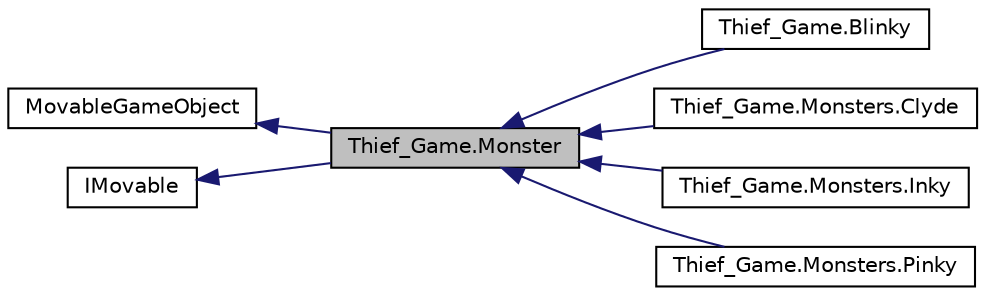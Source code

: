 digraph "Thief_Game.Monster"
{
 // LATEX_PDF_SIZE
  edge [fontname="Helvetica",fontsize="10",labelfontname="Helvetica",labelfontsize="10"];
  node [fontname="Helvetica",fontsize="10",shape=record];
  rankdir="LR";
  Node1 [label="Thief_Game.Monster",height=0.2,width=0.4,color="black", fillcolor="grey75", style="filled", fontcolor="black",tooltip="Класс инициализации противника"];
  Node2 -> Node1 [dir="back",color="midnightblue",fontsize="10",style="solid",fontname="Helvetica"];
  Node2 [label="MovableGameObject",height=0.2,width=0.4,color="black", fillcolor="white", style="filled",URL="$class_thief___game_1_1_movable_game_object.html",tooltip="Base class for movable objects such as Monsters, Pacman"];
  Node3 -> Node1 [dir="back",color="midnightblue",fontsize="10",style="solid",fontname="Helvetica"];
  Node3 [label="IMovable",height=0.2,width=0.4,color="black", fillcolor="white", style="filled",URL="$interface_thief___game_1_1_i_movable.html",tooltip="Interface for character movement"];
  Node1 -> Node4 [dir="back",color="midnightblue",fontsize="10",style="solid",fontname="Helvetica"];
  Node4 [label="Thief_Game.Blinky",height=0.2,width=0.4,color="black", fillcolor="white", style="filled",URL="$class_thief___game_1_1_blinky.html",tooltip=" "];
  Node1 -> Node5 [dir="back",color="midnightblue",fontsize="10",style="solid",fontname="Helvetica"];
  Node5 [label="Thief_Game.Monsters.Clyde",height=0.2,width=0.4,color="black", fillcolor="white", style="filled",URL="$class_thief___game_1_1_monsters_1_1_clyde.html",tooltip=" "];
  Node1 -> Node6 [dir="back",color="midnightblue",fontsize="10",style="solid",fontname="Helvetica"];
  Node6 [label="Thief_Game.Monsters.Inky",height=0.2,width=0.4,color="black", fillcolor="white", style="filled",URL="$class_thief___game_1_1_monsters_1_1_inky.html",tooltip=" "];
  Node1 -> Node7 [dir="back",color="midnightblue",fontsize="10",style="solid",fontname="Helvetica"];
  Node7 [label="Thief_Game.Monsters.Pinky",height=0.2,width=0.4,color="black", fillcolor="white", style="filled",URL="$class_thief___game_1_1_monsters_1_1_pinky.html",tooltip="Pinky monster class"];
}
